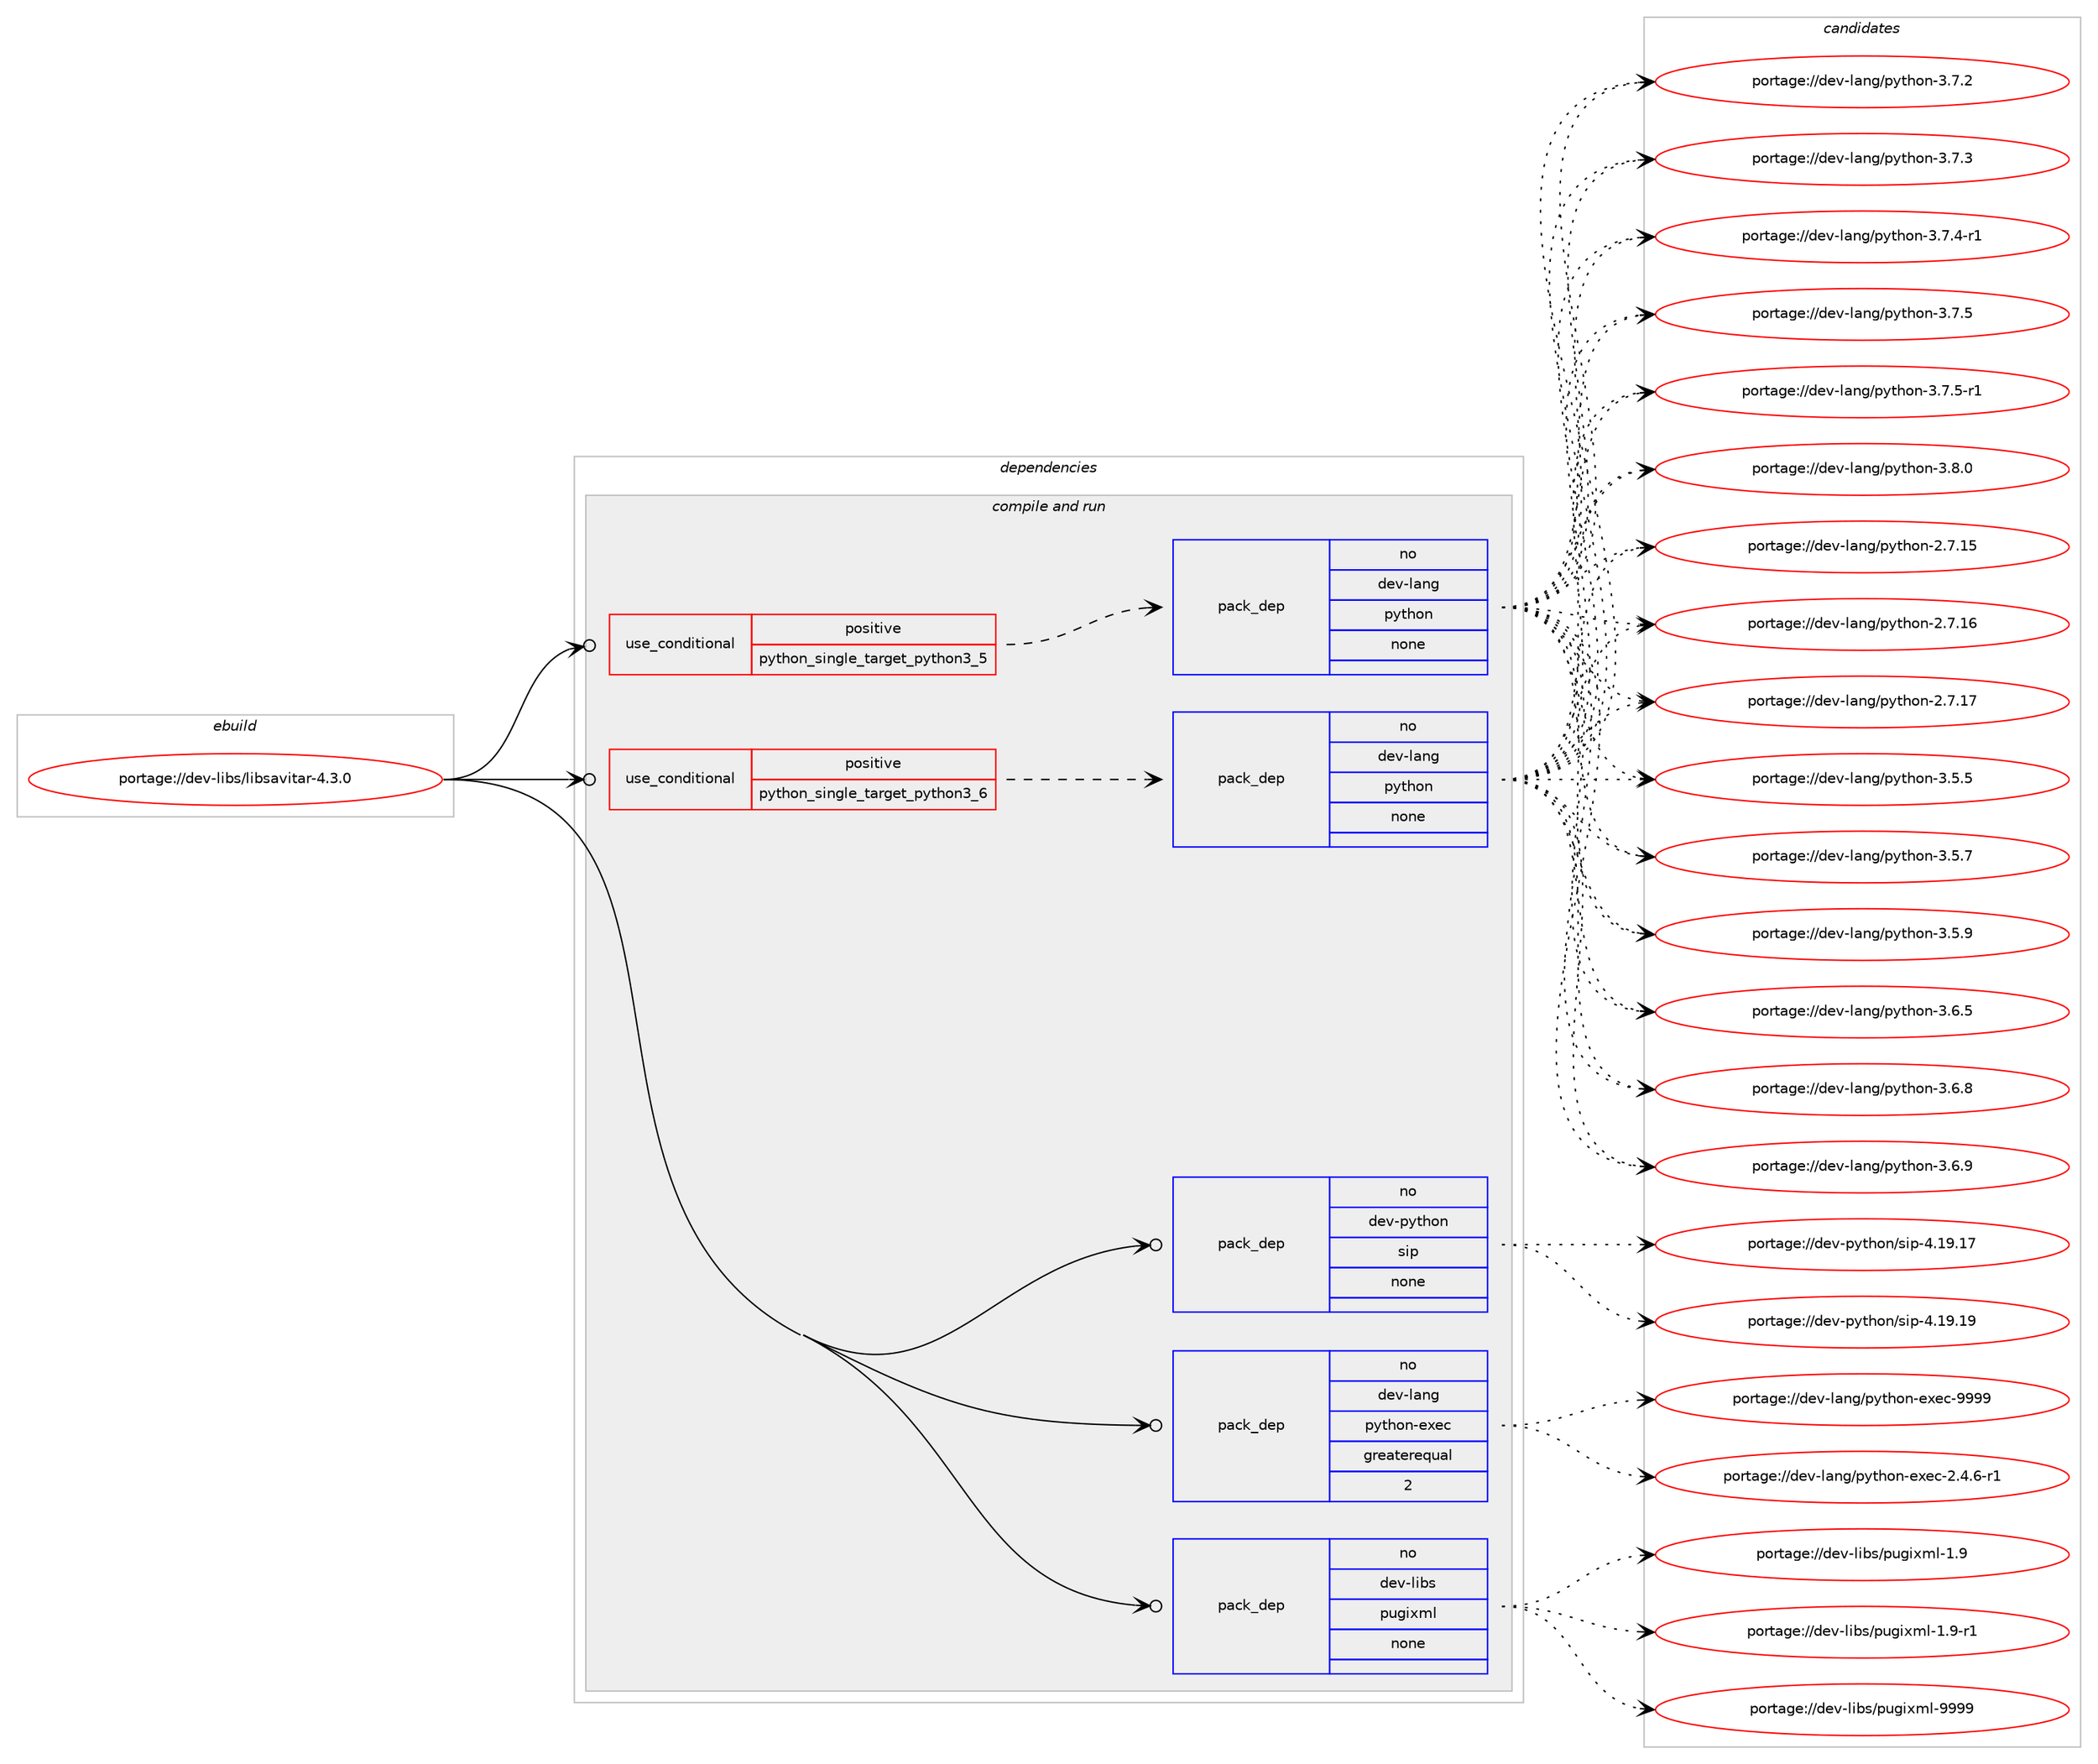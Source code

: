 digraph prolog {

# *************
# Graph options
# *************

newrank=true;
concentrate=true;
compound=true;
graph [rankdir=LR,fontname=Helvetica,fontsize=10,ranksep=1.5];#, ranksep=2.5, nodesep=0.2];
edge  [arrowhead=vee];
node  [fontname=Helvetica,fontsize=10];

# **********
# The ebuild
# **********

subgraph cluster_leftcol {
color=gray;
rank=same;
label=<<i>ebuild</i>>;
id [label="portage://dev-libs/libsavitar-4.3.0", color=red, width=4, href="../dev-libs/libsavitar-4.3.0.svg"];
}

# ****************
# The dependencies
# ****************

subgraph cluster_midcol {
color=gray;
label=<<i>dependencies</i>>;
subgraph cluster_compile {
fillcolor="#eeeeee";
style=filled;
label=<<i>compile</i>>;
}
subgraph cluster_compileandrun {
fillcolor="#eeeeee";
style=filled;
label=<<i>compile and run</i>>;
subgraph cond21372 {
dependency102120 [label=<<TABLE BORDER="0" CELLBORDER="1" CELLSPACING="0" CELLPADDING="4"><TR><TD ROWSPAN="3" CELLPADDING="10">use_conditional</TD></TR><TR><TD>positive</TD></TR><TR><TD>python_single_target_python3_5</TD></TR></TABLE>>, shape=none, color=red];
subgraph pack77695 {
dependency102121 [label=<<TABLE BORDER="0" CELLBORDER="1" CELLSPACING="0" CELLPADDING="4" WIDTH="220"><TR><TD ROWSPAN="6" CELLPADDING="30">pack_dep</TD></TR><TR><TD WIDTH="110">no</TD></TR><TR><TD>dev-lang</TD></TR><TR><TD>python</TD></TR><TR><TD>none</TD></TR><TR><TD></TD></TR></TABLE>>, shape=none, color=blue];
}
dependency102120:e -> dependency102121:w [weight=20,style="dashed",arrowhead="vee"];
}
id:e -> dependency102120:w [weight=20,style="solid",arrowhead="odotvee"];
subgraph cond21373 {
dependency102122 [label=<<TABLE BORDER="0" CELLBORDER="1" CELLSPACING="0" CELLPADDING="4"><TR><TD ROWSPAN="3" CELLPADDING="10">use_conditional</TD></TR><TR><TD>positive</TD></TR><TR><TD>python_single_target_python3_6</TD></TR></TABLE>>, shape=none, color=red];
subgraph pack77696 {
dependency102123 [label=<<TABLE BORDER="0" CELLBORDER="1" CELLSPACING="0" CELLPADDING="4" WIDTH="220"><TR><TD ROWSPAN="6" CELLPADDING="30">pack_dep</TD></TR><TR><TD WIDTH="110">no</TD></TR><TR><TD>dev-lang</TD></TR><TR><TD>python</TD></TR><TR><TD>none</TD></TR><TR><TD></TD></TR></TABLE>>, shape=none, color=blue];
}
dependency102122:e -> dependency102123:w [weight=20,style="dashed",arrowhead="vee"];
}
id:e -> dependency102122:w [weight=20,style="solid",arrowhead="odotvee"];
subgraph pack77697 {
dependency102124 [label=<<TABLE BORDER="0" CELLBORDER="1" CELLSPACING="0" CELLPADDING="4" WIDTH="220"><TR><TD ROWSPAN="6" CELLPADDING="30">pack_dep</TD></TR><TR><TD WIDTH="110">no</TD></TR><TR><TD>dev-lang</TD></TR><TR><TD>python-exec</TD></TR><TR><TD>greaterequal</TD></TR><TR><TD>2</TD></TR></TABLE>>, shape=none, color=blue];
}
id:e -> dependency102124:w [weight=20,style="solid",arrowhead="odotvee"];
subgraph pack77698 {
dependency102125 [label=<<TABLE BORDER="0" CELLBORDER="1" CELLSPACING="0" CELLPADDING="4" WIDTH="220"><TR><TD ROWSPAN="6" CELLPADDING="30">pack_dep</TD></TR><TR><TD WIDTH="110">no</TD></TR><TR><TD>dev-libs</TD></TR><TR><TD>pugixml</TD></TR><TR><TD>none</TD></TR><TR><TD></TD></TR></TABLE>>, shape=none, color=blue];
}
id:e -> dependency102125:w [weight=20,style="solid",arrowhead="odotvee"];
subgraph pack77699 {
dependency102126 [label=<<TABLE BORDER="0" CELLBORDER="1" CELLSPACING="0" CELLPADDING="4" WIDTH="220"><TR><TD ROWSPAN="6" CELLPADDING="30">pack_dep</TD></TR><TR><TD WIDTH="110">no</TD></TR><TR><TD>dev-python</TD></TR><TR><TD>sip</TD></TR><TR><TD>none</TD></TR><TR><TD></TD></TR></TABLE>>, shape=none, color=blue];
}
id:e -> dependency102126:w [weight=20,style="solid",arrowhead="odotvee"];
}
subgraph cluster_run {
fillcolor="#eeeeee";
style=filled;
label=<<i>run</i>>;
}
}

# **************
# The candidates
# **************

subgraph cluster_choices {
rank=same;
color=gray;
label=<<i>candidates</i>>;

subgraph choice77695 {
color=black;
nodesep=1;
choiceportage10010111845108971101034711212111610411111045504655464953 [label="portage://dev-lang/python-2.7.15", color=red, width=4,href="../dev-lang/python-2.7.15.svg"];
choiceportage10010111845108971101034711212111610411111045504655464954 [label="portage://dev-lang/python-2.7.16", color=red, width=4,href="../dev-lang/python-2.7.16.svg"];
choiceportage10010111845108971101034711212111610411111045504655464955 [label="portage://dev-lang/python-2.7.17", color=red, width=4,href="../dev-lang/python-2.7.17.svg"];
choiceportage100101118451089711010347112121116104111110455146534653 [label="portage://dev-lang/python-3.5.5", color=red, width=4,href="../dev-lang/python-3.5.5.svg"];
choiceportage100101118451089711010347112121116104111110455146534655 [label="portage://dev-lang/python-3.5.7", color=red, width=4,href="../dev-lang/python-3.5.7.svg"];
choiceportage100101118451089711010347112121116104111110455146534657 [label="portage://dev-lang/python-3.5.9", color=red, width=4,href="../dev-lang/python-3.5.9.svg"];
choiceportage100101118451089711010347112121116104111110455146544653 [label="portage://dev-lang/python-3.6.5", color=red, width=4,href="../dev-lang/python-3.6.5.svg"];
choiceportage100101118451089711010347112121116104111110455146544656 [label="portage://dev-lang/python-3.6.8", color=red, width=4,href="../dev-lang/python-3.6.8.svg"];
choiceportage100101118451089711010347112121116104111110455146544657 [label="portage://dev-lang/python-3.6.9", color=red, width=4,href="../dev-lang/python-3.6.9.svg"];
choiceportage100101118451089711010347112121116104111110455146554650 [label="portage://dev-lang/python-3.7.2", color=red, width=4,href="../dev-lang/python-3.7.2.svg"];
choiceportage100101118451089711010347112121116104111110455146554651 [label="portage://dev-lang/python-3.7.3", color=red, width=4,href="../dev-lang/python-3.7.3.svg"];
choiceportage1001011184510897110103471121211161041111104551465546524511449 [label="portage://dev-lang/python-3.7.4-r1", color=red, width=4,href="../dev-lang/python-3.7.4-r1.svg"];
choiceportage100101118451089711010347112121116104111110455146554653 [label="portage://dev-lang/python-3.7.5", color=red, width=4,href="../dev-lang/python-3.7.5.svg"];
choiceportage1001011184510897110103471121211161041111104551465546534511449 [label="portage://dev-lang/python-3.7.5-r1", color=red, width=4,href="../dev-lang/python-3.7.5-r1.svg"];
choiceportage100101118451089711010347112121116104111110455146564648 [label="portage://dev-lang/python-3.8.0", color=red, width=4,href="../dev-lang/python-3.8.0.svg"];
dependency102121:e -> choiceportage10010111845108971101034711212111610411111045504655464953:w [style=dotted,weight="100"];
dependency102121:e -> choiceportage10010111845108971101034711212111610411111045504655464954:w [style=dotted,weight="100"];
dependency102121:e -> choiceportage10010111845108971101034711212111610411111045504655464955:w [style=dotted,weight="100"];
dependency102121:e -> choiceportage100101118451089711010347112121116104111110455146534653:w [style=dotted,weight="100"];
dependency102121:e -> choiceportage100101118451089711010347112121116104111110455146534655:w [style=dotted,weight="100"];
dependency102121:e -> choiceportage100101118451089711010347112121116104111110455146534657:w [style=dotted,weight="100"];
dependency102121:e -> choiceportage100101118451089711010347112121116104111110455146544653:w [style=dotted,weight="100"];
dependency102121:e -> choiceportage100101118451089711010347112121116104111110455146544656:w [style=dotted,weight="100"];
dependency102121:e -> choiceportage100101118451089711010347112121116104111110455146544657:w [style=dotted,weight="100"];
dependency102121:e -> choiceportage100101118451089711010347112121116104111110455146554650:w [style=dotted,weight="100"];
dependency102121:e -> choiceportage100101118451089711010347112121116104111110455146554651:w [style=dotted,weight="100"];
dependency102121:e -> choiceportage1001011184510897110103471121211161041111104551465546524511449:w [style=dotted,weight="100"];
dependency102121:e -> choiceportage100101118451089711010347112121116104111110455146554653:w [style=dotted,weight="100"];
dependency102121:e -> choiceportage1001011184510897110103471121211161041111104551465546534511449:w [style=dotted,weight="100"];
dependency102121:e -> choiceportage100101118451089711010347112121116104111110455146564648:w [style=dotted,weight="100"];
}
subgraph choice77696 {
color=black;
nodesep=1;
choiceportage10010111845108971101034711212111610411111045504655464953 [label="portage://dev-lang/python-2.7.15", color=red, width=4,href="../dev-lang/python-2.7.15.svg"];
choiceportage10010111845108971101034711212111610411111045504655464954 [label="portage://dev-lang/python-2.7.16", color=red, width=4,href="../dev-lang/python-2.7.16.svg"];
choiceportage10010111845108971101034711212111610411111045504655464955 [label="portage://dev-lang/python-2.7.17", color=red, width=4,href="../dev-lang/python-2.7.17.svg"];
choiceportage100101118451089711010347112121116104111110455146534653 [label="portage://dev-lang/python-3.5.5", color=red, width=4,href="../dev-lang/python-3.5.5.svg"];
choiceportage100101118451089711010347112121116104111110455146534655 [label="portage://dev-lang/python-3.5.7", color=red, width=4,href="../dev-lang/python-3.5.7.svg"];
choiceportage100101118451089711010347112121116104111110455146534657 [label="portage://dev-lang/python-3.5.9", color=red, width=4,href="../dev-lang/python-3.5.9.svg"];
choiceportage100101118451089711010347112121116104111110455146544653 [label="portage://dev-lang/python-3.6.5", color=red, width=4,href="../dev-lang/python-3.6.5.svg"];
choiceportage100101118451089711010347112121116104111110455146544656 [label="portage://dev-lang/python-3.6.8", color=red, width=4,href="../dev-lang/python-3.6.8.svg"];
choiceportage100101118451089711010347112121116104111110455146544657 [label="portage://dev-lang/python-3.6.9", color=red, width=4,href="../dev-lang/python-3.6.9.svg"];
choiceportage100101118451089711010347112121116104111110455146554650 [label="portage://dev-lang/python-3.7.2", color=red, width=4,href="../dev-lang/python-3.7.2.svg"];
choiceportage100101118451089711010347112121116104111110455146554651 [label="portage://dev-lang/python-3.7.3", color=red, width=4,href="../dev-lang/python-3.7.3.svg"];
choiceportage1001011184510897110103471121211161041111104551465546524511449 [label="portage://dev-lang/python-3.7.4-r1", color=red, width=4,href="../dev-lang/python-3.7.4-r1.svg"];
choiceportage100101118451089711010347112121116104111110455146554653 [label="portage://dev-lang/python-3.7.5", color=red, width=4,href="../dev-lang/python-3.7.5.svg"];
choiceportage1001011184510897110103471121211161041111104551465546534511449 [label="portage://dev-lang/python-3.7.5-r1", color=red, width=4,href="../dev-lang/python-3.7.5-r1.svg"];
choiceportage100101118451089711010347112121116104111110455146564648 [label="portage://dev-lang/python-3.8.0", color=red, width=4,href="../dev-lang/python-3.8.0.svg"];
dependency102123:e -> choiceportage10010111845108971101034711212111610411111045504655464953:w [style=dotted,weight="100"];
dependency102123:e -> choiceportage10010111845108971101034711212111610411111045504655464954:w [style=dotted,weight="100"];
dependency102123:e -> choiceportage10010111845108971101034711212111610411111045504655464955:w [style=dotted,weight="100"];
dependency102123:e -> choiceportage100101118451089711010347112121116104111110455146534653:w [style=dotted,weight="100"];
dependency102123:e -> choiceportage100101118451089711010347112121116104111110455146534655:w [style=dotted,weight="100"];
dependency102123:e -> choiceportage100101118451089711010347112121116104111110455146534657:w [style=dotted,weight="100"];
dependency102123:e -> choiceportage100101118451089711010347112121116104111110455146544653:w [style=dotted,weight="100"];
dependency102123:e -> choiceportage100101118451089711010347112121116104111110455146544656:w [style=dotted,weight="100"];
dependency102123:e -> choiceportage100101118451089711010347112121116104111110455146544657:w [style=dotted,weight="100"];
dependency102123:e -> choiceportage100101118451089711010347112121116104111110455146554650:w [style=dotted,weight="100"];
dependency102123:e -> choiceportage100101118451089711010347112121116104111110455146554651:w [style=dotted,weight="100"];
dependency102123:e -> choiceportage1001011184510897110103471121211161041111104551465546524511449:w [style=dotted,weight="100"];
dependency102123:e -> choiceportage100101118451089711010347112121116104111110455146554653:w [style=dotted,weight="100"];
dependency102123:e -> choiceportage1001011184510897110103471121211161041111104551465546534511449:w [style=dotted,weight="100"];
dependency102123:e -> choiceportage100101118451089711010347112121116104111110455146564648:w [style=dotted,weight="100"];
}
subgraph choice77697 {
color=black;
nodesep=1;
choiceportage10010111845108971101034711212111610411111045101120101994550465246544511449 [label="portage://dev-lang/python-exec-2.4.6-r1", color=red, width=4,href="../dev-lang/python-exec-2.4.6-r1.svg"];
choiceportage10010111845108971101034711212111610411111045101120101994557575757 [label="portage://dev-lang/python-exec-9999", color=red, width=4,href="../dev-lang/python-exec-9999.svg"];
dependency102124:e -> choiceportage10010111845108971101034711212111610411111045101120101994550465246544511449:w [style=dotted,weight="100"];
dependency102124:e -> choiceportage10010111845108971101034711212111610411111045101120101994557575757:w [style=dotted,weight="100"];
}
subgraph choice77698 {
color=black;
nodesep=1;
choiceportage10010111845108105981154711211710310512010910845494657 [label="portage://dev-libs/pugixml-1.9", color=red, width=4,href="../dev-libs/pugixml-1.9.svg"];
choiceportage100101118451081059811547112117103105120109108454946574511449 [label="portage://dev-libs/pugixml-1.9-r1", color=red, width=4,href="../dev-libs/pugixml-1.9-r1.svg"];
choiceportage1001011184510810598115471121171031051201091084557575757 [label="portage://dev-libs/pugixml-9999", color=red, width=4,href="../dev-libs/pugixml-9999.svg"];
dependency102125:e -> choiceportage10010111845108105981154711211710310512010910845494657:w [style=dotted,weight="100"];
dependency102125:e -> choiceportage100101118451081059811547112117103105120109108454946574511449:w [style=dotted,weight="100"];
dependency102125:e -> choiceportage1001011184510810598115471121171031051201091084557575757:w [style=dotted,weight="100"];
}
subgraph choice77699 {
color=black;
nodesep=1;
choiceportage10010111845112121116104111110471151051124552464957464955 [label="portage://dev-python/sip-4.19.17", color=red, width=4,href="../dev-python/sip-4.19.17.svg"];
choiceportage10010111845112121116104111110471151051124552464957464957 [label="portage://dev-python/sip-4.19.19", color=red, width=4,href="../dev-python/sip-4.19.19.svg"];
dependency102126:e -> choiceportage10010111845112121116104111110471151051124552464957464955:w [style=dotted,weight="100"];
dependency102126:e -> choiceportage10010111845112121116104111110471151051124552464957464957:w [style=dotted,weight="100"];
}
}

}
